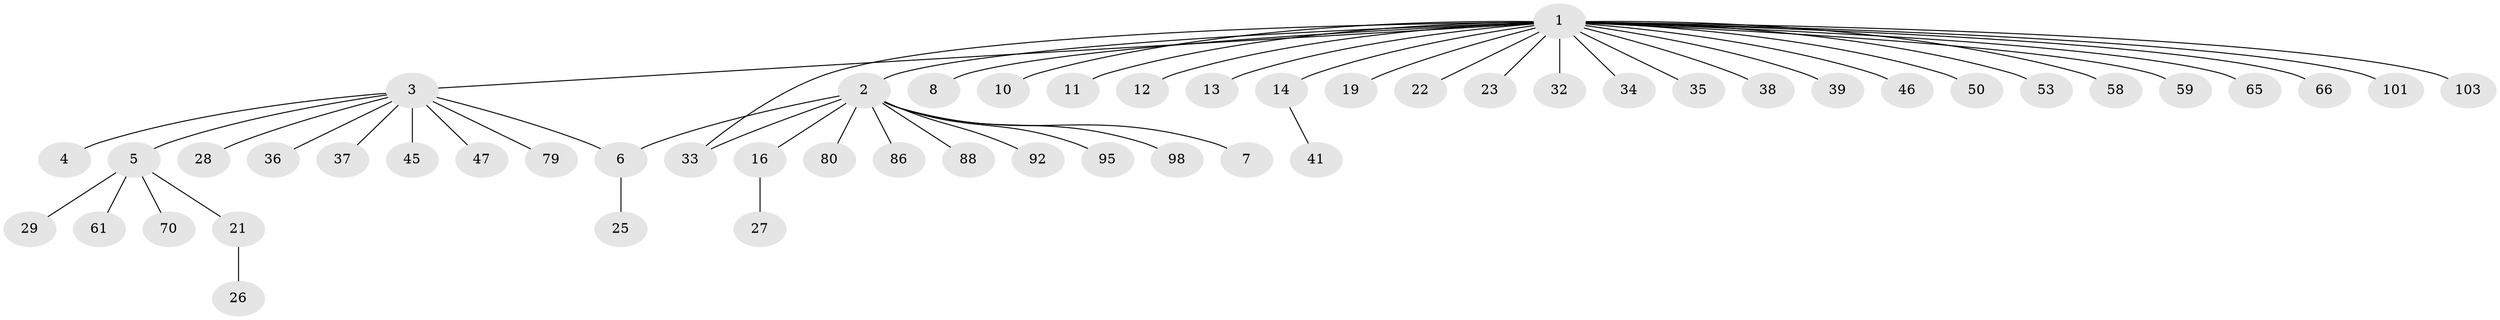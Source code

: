 // original degree distribution, {27: 0.009615384615384616, 11: 0.009615384615384616, 9: 0.009615384615384616, 1: 0.625, 7: 0.009615384615384616, 3: 0.07692307692307693, 2: 0.22115384615384615, 6: 0.028846153846153848, 5: 0.009615384615384616}
// Generated by graph-tools (version 1.1) at 2025/14/03/09/25 04:14:24]
// undirected, 52 vertices, 53 edges
graph export_dot {
graph [start="1"]
  node [color=gray90,style=filled];
  1;
  2;
  3 [super="+18+93+82+102+42"];
  4;
  5 [super="+9+20+73+84"];
  6;
  7 [super="+56"];
  8 [super="+31+97+57+77+43"];
  10;
  11 [super="+74"];
  12;
  13 [super="+78+67"];
  14 [super="+63+15+24"];
  16 [super="+17+55+85+83"];
  19 [super="+51"];
  21;
  22 [super="+64+52"];
  23 [super="+76"];
  25 [super="+60"];
  26 [super="+44+30"];
  27 [super="+40"];
  28 [super="+54"];
  29;
  32 [super="+81"];
  33 [super="+72+68"];
  34;
  35 [super="+69"];
  36;
  37 [super="+48"];
  38;
  39;
  41;
  45;
  46;
  47;
  50 [super="+75"];
  53;
  58;
  59;
  61 [super="+90+62"];
  65 [super="+71+89"];
  66 [super="+96"];
  70;
  79;
  80;
  86;
  88 [super="+100"];
  92;
  95;
  98;
  101;
  103;
  1 -- 2;
  1 -- 3 [weight=2];
  1 -- 8;
  1 -- 10;
  1 -- 11;
  1 -- 12;
  1 -- 13;
  1 -- 14;
  1 -- 19;
  1 -- 22;
  1 -- 23;
  1 -- 32;
  1 -- 33;
  1 -- 34;
  1 -- 35;
  1 -- 38;
  1 -- 39;
  1 -- 46;
  1 -- 50;
  1 -- 53;
  1 -- 58;
  1 -- 59;
  1 -- 65;
  1 -- 66;
  1 -- 101;
  1 -- 103;
  2 -- 6;
  2 -- 7;
  2 -- 16;
  2 -- 80;
  2 -- 86;
  2 -- 88;
  2 -- 92;
  2 -- 95;
  2 -- 98;
  2 -- 33;
  3 -- 4;
  3 -- 5;
  3 -- 28;
  3 -- 47;
  3 -- 36;
  3 -- 37;
  3 -- 45;
  3 -- 79;
  3 -- 6;
  5 -- 21;
  5 -- 29;
  5 -- 61;
  5 -- 70;
  6 -- 25;
  14 -- 41;
  16 -- 27;
  21 -- 26;
}

